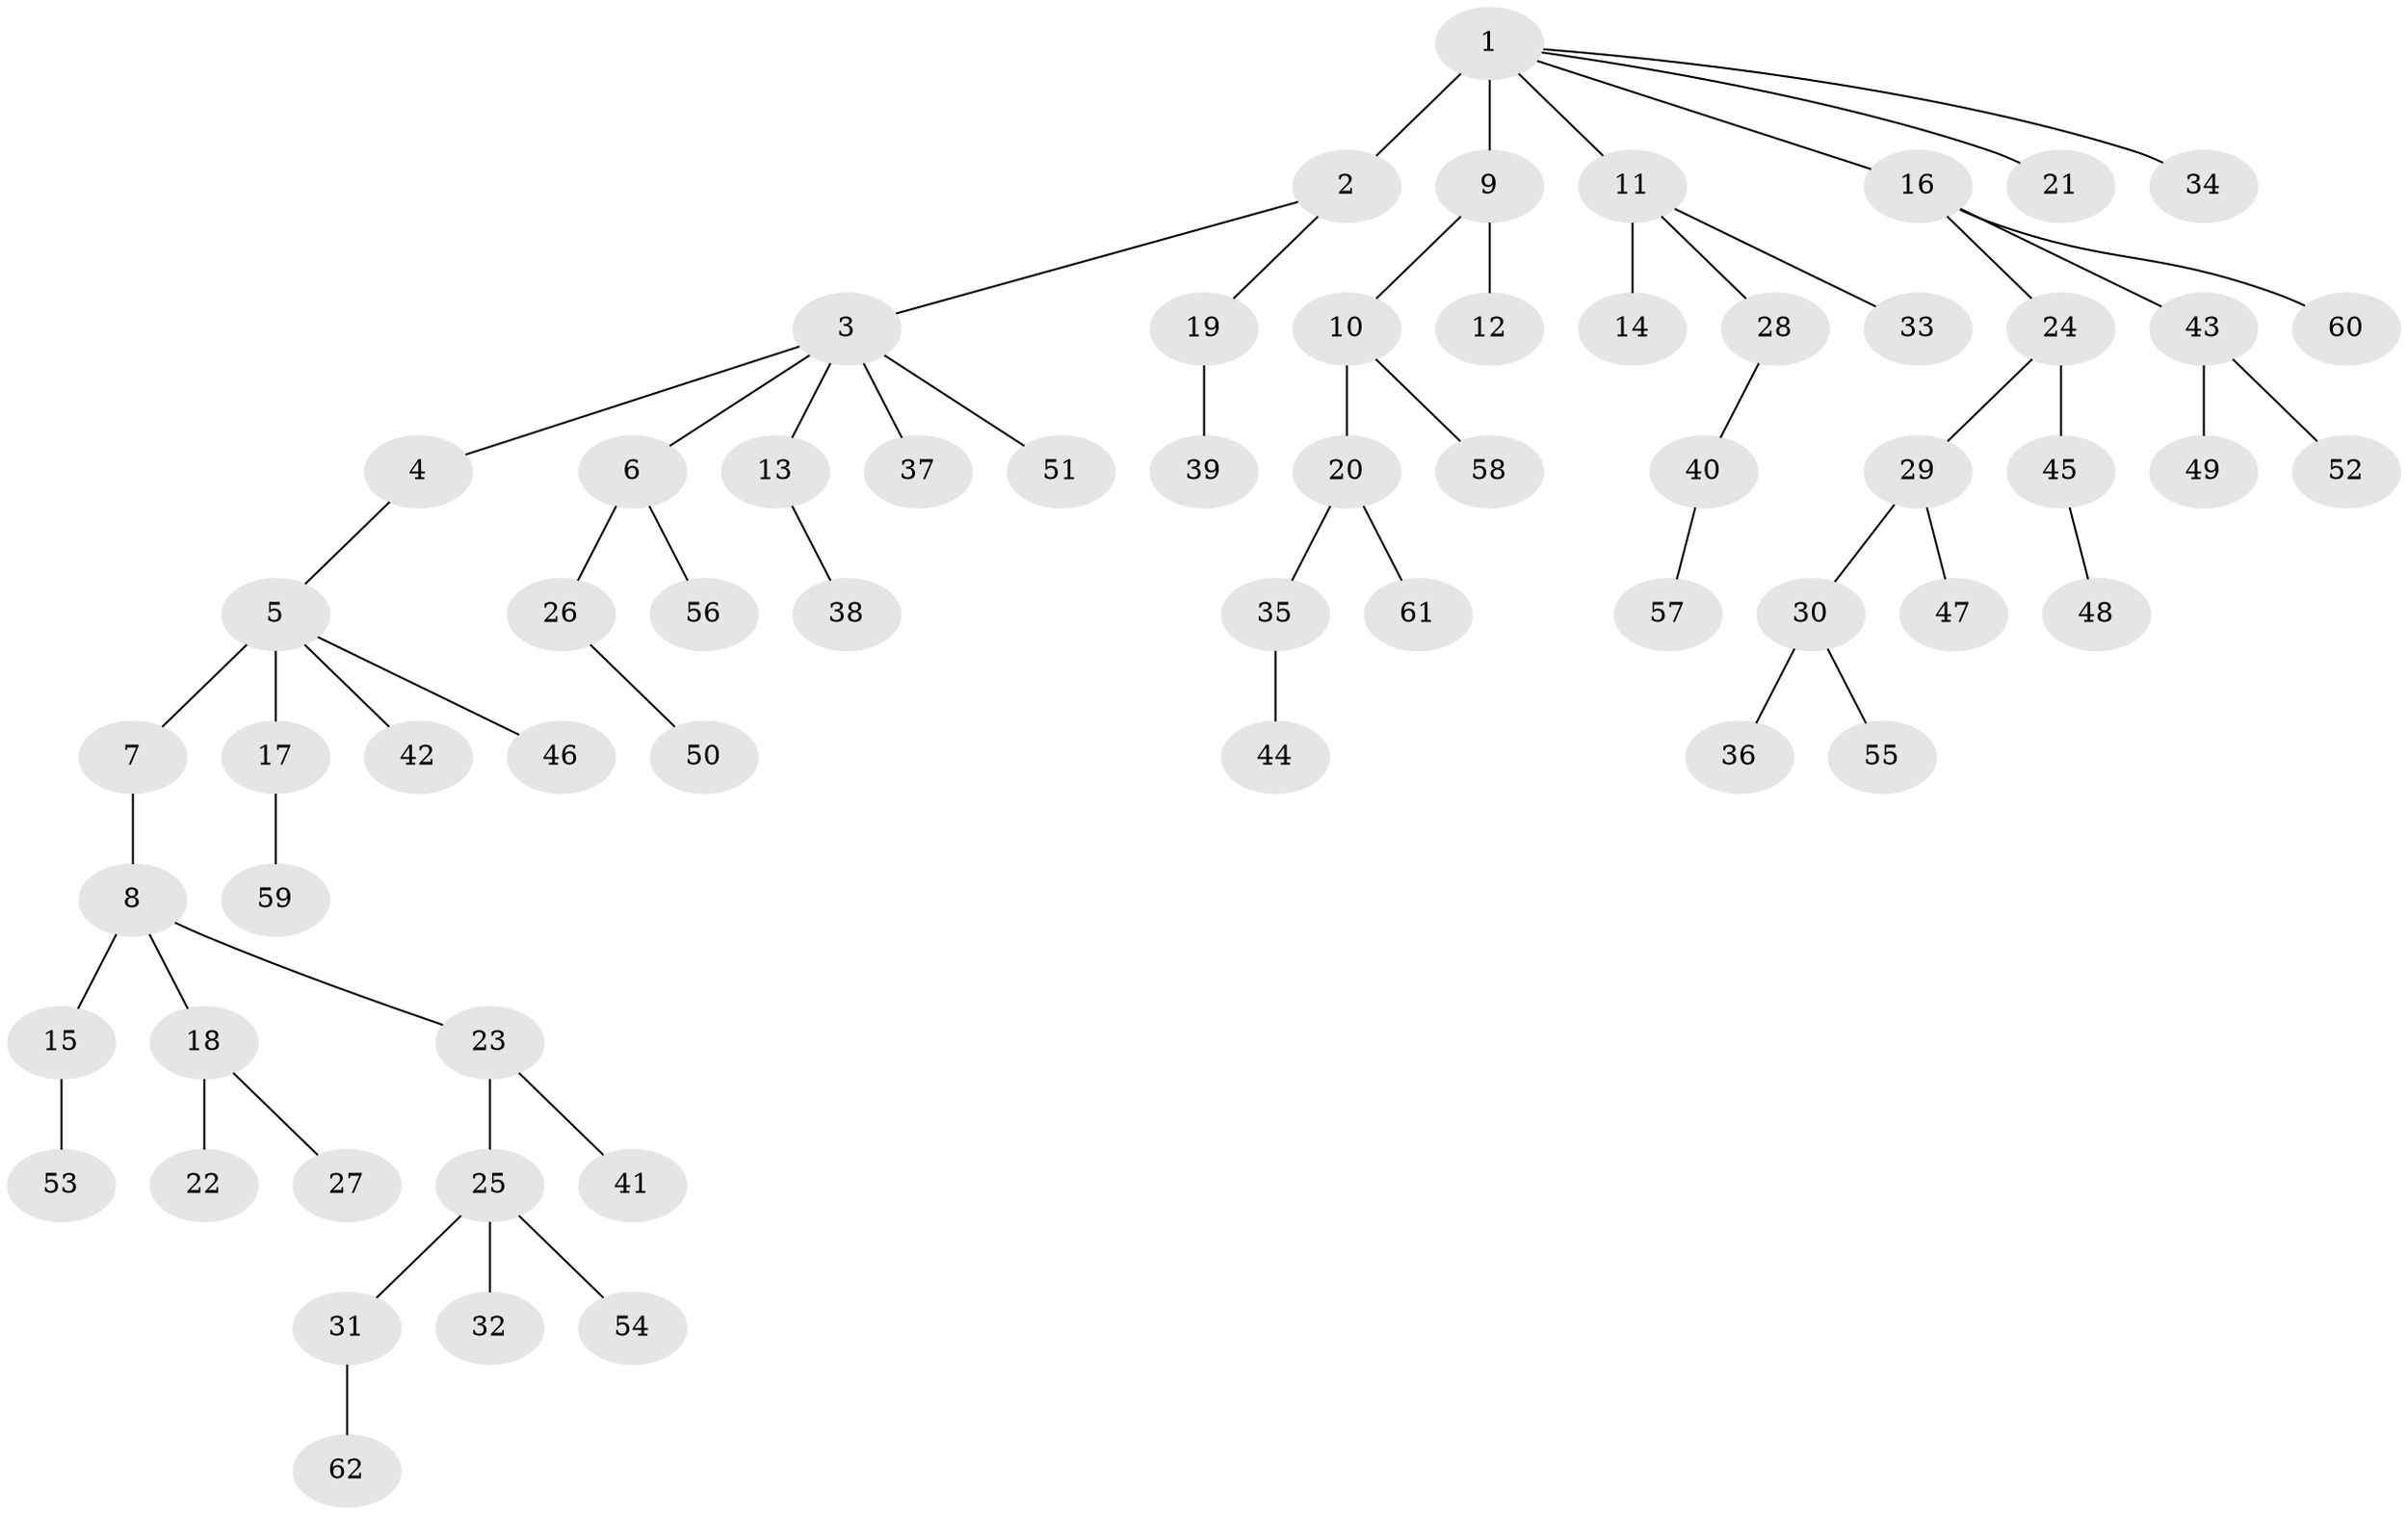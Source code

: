 // original degree distribution, {3: 0.12096774193548387, 7: 0.016129032258064516, 5: 0.024193548387096774, 2: 0.25806451612903225, 6: 0.008064516129032258, 4: 0.06451612903225806, 8: 0.008064516129032258, 1: 0.5}
// Generated by graph-tools (version 1.1) at 2025/36/03/09/25 02:36:37]
// undirected, 62 vertices, 61 edges
graph export_dot {
graph [start="1"]
  node [color=gray90,style=filled];
  1;
  2;
  3;
  4;
  5;
  6;
  7;
  8;
  9;
  10;
  11;
  12;
  13;
  14;
  15;
  16;
  17;
  18;
  19;
  20;
  21;
  22;
  23;
  24;
  25;
  26;
  27;
  28;
  29;
  30;
  31;
  32;
  33;
  34;
  35;
  36;
  37;
  38;
  39;
  40;
  41;
  42;
  43;
  44;
  45;
  46;
  47;
  48;
  49;
  50;
  51;
  52;
  53;
  54;
  55;
  56;
  57;
  58;
  59;
  60;
  61;
  62;
  1 -- 2 [weight=4.0];
  1 -- 9 [weight=1.0];
  1 -- 11 [weight=1.0];
  1 -- 16 [weight=1.0];
  1 -- 21 [weight=1.0];
  1 -- 34 [weight=1.0];
  2 -- 3 [weight=1.0];
  2 -- 19 [weight=1.0];
  3 -- 4 [weight=1.0];
  3 -- 6 [weight=1.0];
  3 -- 13 [weight=1.0];
  3 -- 37 [weight=1.0];
  3 -- 51 [weight=1.0];
  4 -- 5 [weight=1.0];
  5 -- 7 [weight=3.0];
  5 -- 17 [weight=1.0];
  5 -- 42 [weight=1.0];
  5 -- 46 [weight=1.0];
  6 -- 26 [weight=1.0];
  6 -- 56 [weight=1.0];
  7 -- 8 [weight=1.0];
  8 -- 15 [weight=2.0];
  8 -- 18 [weight=1.0];
  8 -- 23 [weight=1.0];
  9 -- 10 [weight=1.0];
  9 -- 12 [weight=1.0];
  10 -- 20 [weight=5.0];
  10 -- 58 [weight=1.0];
  11 -- 14 [weight=2.0];
  11 -- 28 [weight=1.0];
  11 -- 33 [weight=1.0];
  13 -- 38 [weight=1.0];
  15 -- 53 [weight=1.0];
  16 -- 24 [weight=1.0];
  16 -- 43 [weight=1.0];
  16 -- 60 [weight=1.0];
  17 -- 59 [weight=1.0];
  18 -- 22 [weight=2.0];
  18 -- 27 [weight=1.0];
  19 -- 39 [weight=2.0];
  20 -- 35 [weight=1.0];
  20 -- 61 [weight=1.0];
  23 -- 25 [weight=1.0];
  23 -- 41 [weight=1.0];
  24 -- 29 [weight=1.0];
  24 -- 45 [weight=1.0];
  25 -- 31 [weight=1.0];
  25 -- 32 [weight=1.0];
  25 -- 54 [weight=1.0];
  26 -- 50 [weight=1.0];
  28 -- 40 [weight=1.0];
  29 -- 30 [weight=1.0];
  29 -- 47 [weight=1.0];
  30 -- 36 [weight=1.0];
  30 -- 55 [weight=1.0];
  31 -- 62 [weight=1.0];
  35 -- 44 [weight=1.0];
  40 -- 57 [weight=1.0];
  43 -- 49 [weight=1.0];
  43 -- 52 [weight=1.0];
  45 -- 48 [weight=1.0];
}
